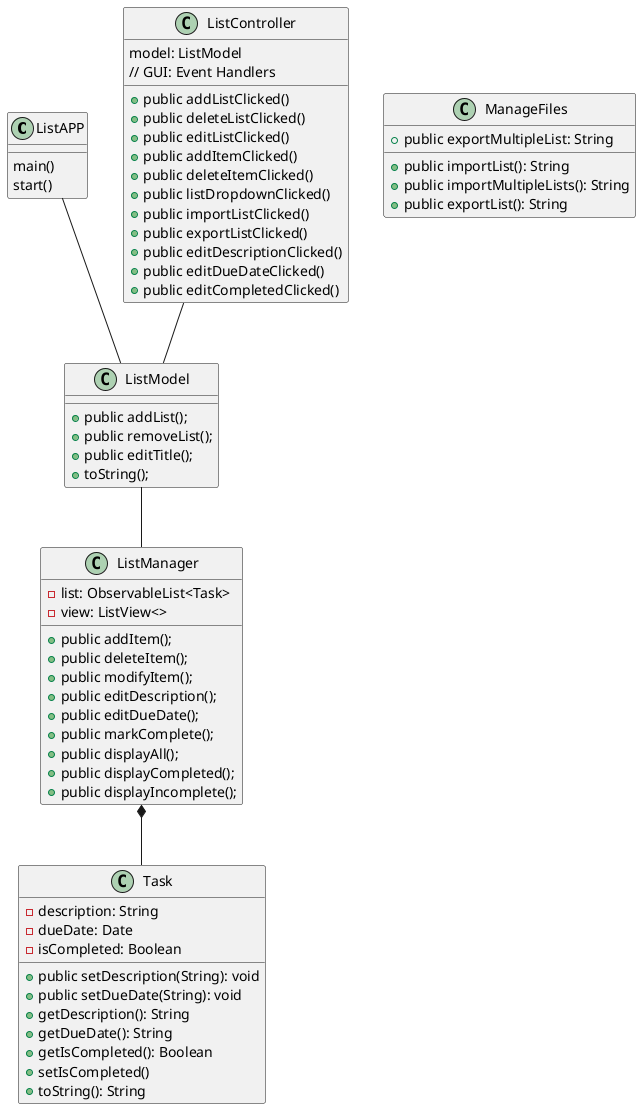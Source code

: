 @startuml
'https://plantuml.com/class-diagram

class ListAPP{
main()
start()
}

class ListController
{
model: ListModel
// GUI: Event Handlers
+ public addListClicked()
+ public deleteListClicked()
+ public editListClicked()
+ public addItemClicked()
+ public deleteItemClicked()
+ public listDropdownClicked()
+ public importListClicked()
+ public exportListClicked()
+ public editDescriptionClicked()
+ public editDueDateClicked()
+ public editCompletedClicked()

}

class ListModel{
+public addList();
+ public removeList();
+ public editTitle();
+toString();
}

class ListManager
{
 - list: ObservableList<Task>
 - view: ListView<>
+ public addItem();
+ public deleteItem();
+public modifyItem();
+public editDescription();
+public editDueDate();
+public markComplete();
+public displayAll();
+public displayCompleted();
+public displayIncomplete();


}
ListAPP-- ListModel
ListController -- ListModel
ListModel -- ListManager
ListManager*-- Task

class ManageFiles
{
+public importList(): String
+public importMultipleLists(): String
+public exportList(): String
+public exportMultipleList: String

}
class Task{
    -description: String
    -dueDate: Date
    -isCompleted: Boolean

    +public setDescription(String): void
    +public setDueDate(String): void
    +getDescription(): String
    +getDueDate(): String
    +getIsCompleted(): Boolean
    +setIsCompleted()
    +toString(): String
}

@enduml